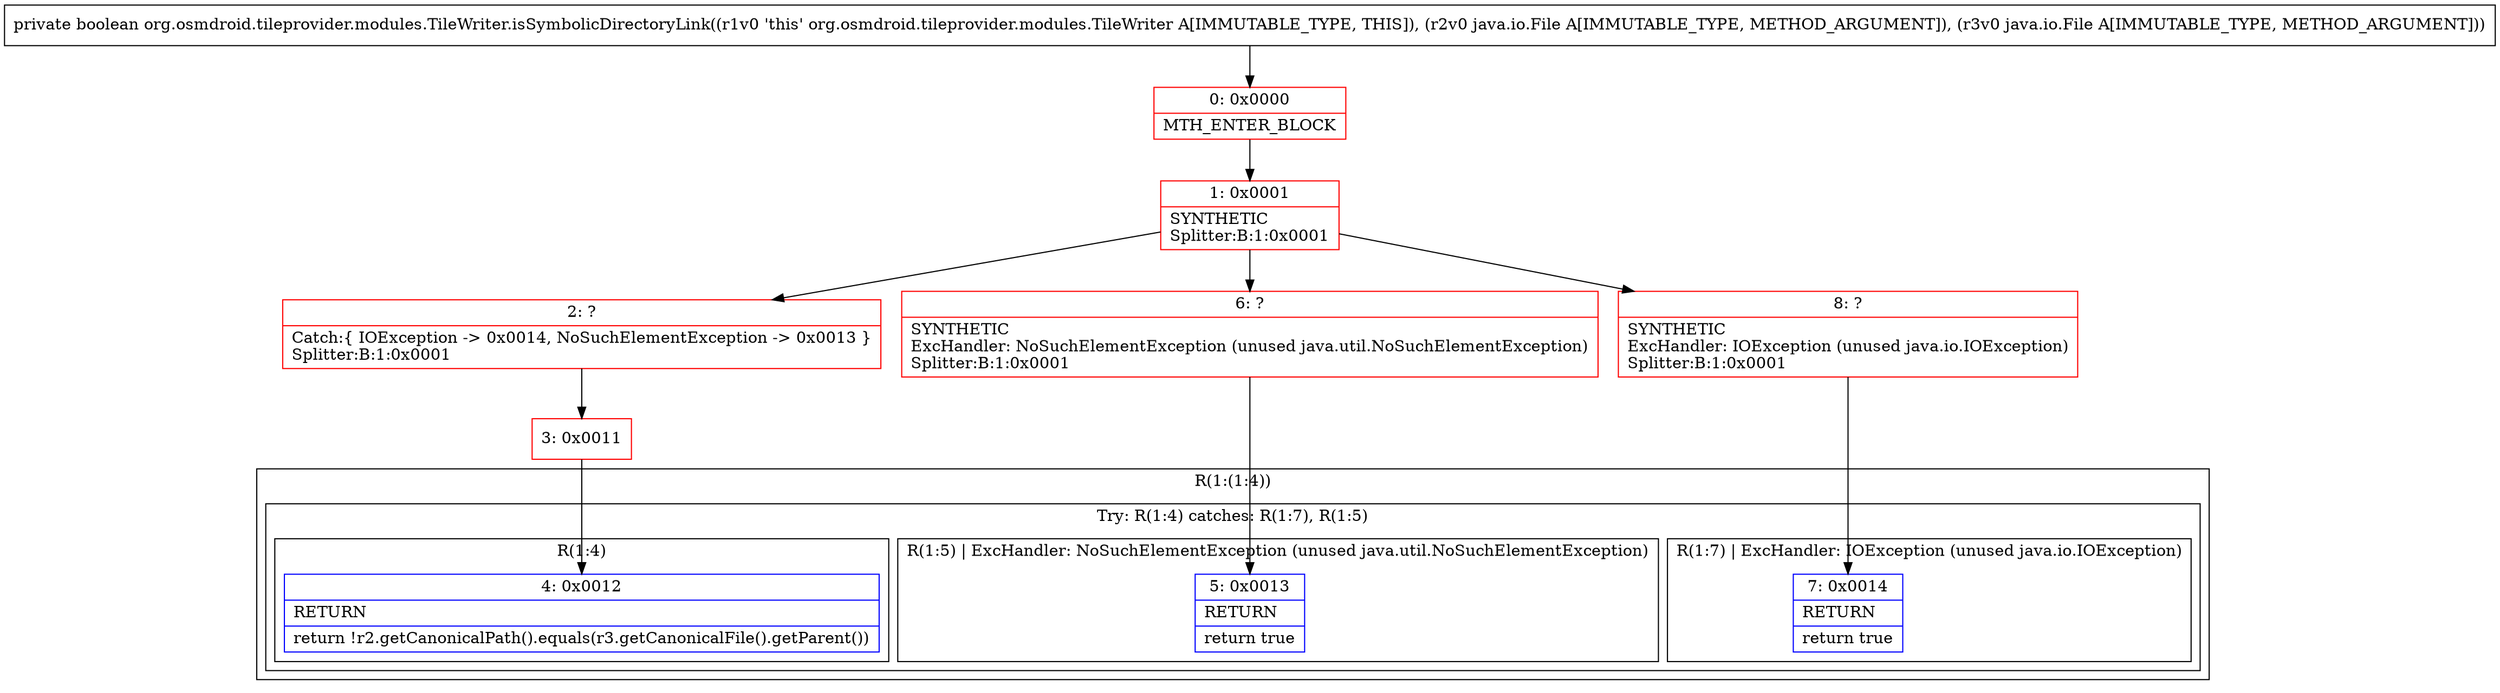 digraph "CFG fororg.osmdroid.tileprovider.modules.TileWriter.isSymbolicDirectoryLink(Ljava\/io\/File;Ljava\/io\/File;)Z" {
subgraph cluster_Region_1770832215 {
label = "R(1:(1:4))";
node [shape=record,color=blue];
subgraph cluster_TryCatchRegion_1076714050 {
label = "Try: R(1:4) catches: R(1:7), R(1:5)";
node [shape=record,color=blue];
subgraph cluster_Region_814262498 {
label = "R(1:4)";
node [shape=record,color=blue];
Node_4 [shape=record,label="{4\:\ 0x0012|RETURN\l|return !r2.getCanonicalPath().equals(r3.getCanonicalFile().getParent())\l}"];
}
subgraph cluster_Region_2103818164 {
label = "R(1:7) | ExcHandler: IOException (unused java.io.IOException)\l";
node [shape=record,color=blue];
Node_7 [shape=record,label="{7\:\ 0x0014|RETURN\l|return true\l}"];
}
subgraph cluster_Region_1919698742 {
label = "R(1:5) | ExcHandler: NoSuchElementException (unused java.util.NoSuchElementException)\l";
node [shape=record,color=blue];
Node_5 [shape=record,label="{5\:\ 0x0013|RETURN\l|return true\l}"];
}
}
}
subgraph cluster_Region_2103818164 {
label = "R(1:7) | ExcHandler: IOException (unused java.io.IOException)\l";
node [shape=record,color=blue];
Node_7 [shape=record,label="{7\:\ 0x0014|RETURN\l|return true\l}"];
}
subgraph cluster_Region_1919698742 {
label = "R(1:5) | ExcHandler: NoSuchElementException (unused java.util.NoSuchElementException)\l";
node [shape=record,color=blue];
Node_5 [shape=record,label="{5\:\ 0x0013|RETURN\l|return true\l}"];
}
Node_0 [shape=record,color=red,label="{0\:\ 0x0000|MTH_ENTER_BLOCK\l}"];
Node_1 [shape=record,color=red,label="{1\:\ 0x0001|SYNTHETIC\lSplitter:B:1:0x0001\l}"];
Node_2 [shape=record,color=red,label="{2\:\ ?|Catch:\{ IOException \-\> 0x0014, NoSuchElementException \-\> 0x0013 \}\lSplitter:B:1:0x0001\l}"];
Node_3 [shape=record,color=red,label="{3\:\ 0x0011}"];
Node_6 [shape=record,color=red,label="{6\:\ ?|SYNTHETIC\lExcHandler: NoSuchElementException (unused java.util.NoSuchElementException)\lSplitter:B:1:0x0001\l}"];
Node_8 [shape=record,color=red,label="{8\:\ ?|SYNTHETIC\lExcHandler: IOException (unused java.io.IOException)\lSplitter:B:1:0x0001\l}"];
MethodNode[shape=record,label="{private boolean org.osmdroid.tileprovider.modules.TileWriter.isSymbolicDirectoryLink((r1v0 'this' org.osmdroid.tileprovider.modules.TileWriter A[IMMUTABLE_TYPE, THIS]), (r2v0 java.io.File A[IMMUTABLE_TYPE, METHOD_ARGUMENT]), (r3v0 java.io.File A[IMMUTABLE_TYPE, METHOD_ARGUMENT])) }"];
MethodNode -> Node_0;
Node_0 -> Node_1;
Node_1 -> Node_2;
Node_1 -> Node_8;
Node_1 -> Node_6;
Node_2 -> Node_3;
Node_3 -> Node_4;
Node_6 -> Node_5;
Node_8 -> Node_7;
}

